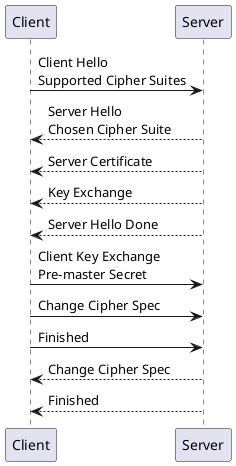 @startuml
Client -> Server: Client Hello\nSupported Cipher Suites
Server --> Client: Server Hello\nChosen Cipher Suite
Server --> Client: Server Certificate
Server --> Client: Key Exchange
Server --> Client: Server Hello Done
Client -> Server: Client Key Exchange\nPre-master Secret
Client -> Server: Change Cipher Spec
Client -> Server: Finished
Server --> Client: Change Cipher Spec
Server --> Client: Finished
@enduml